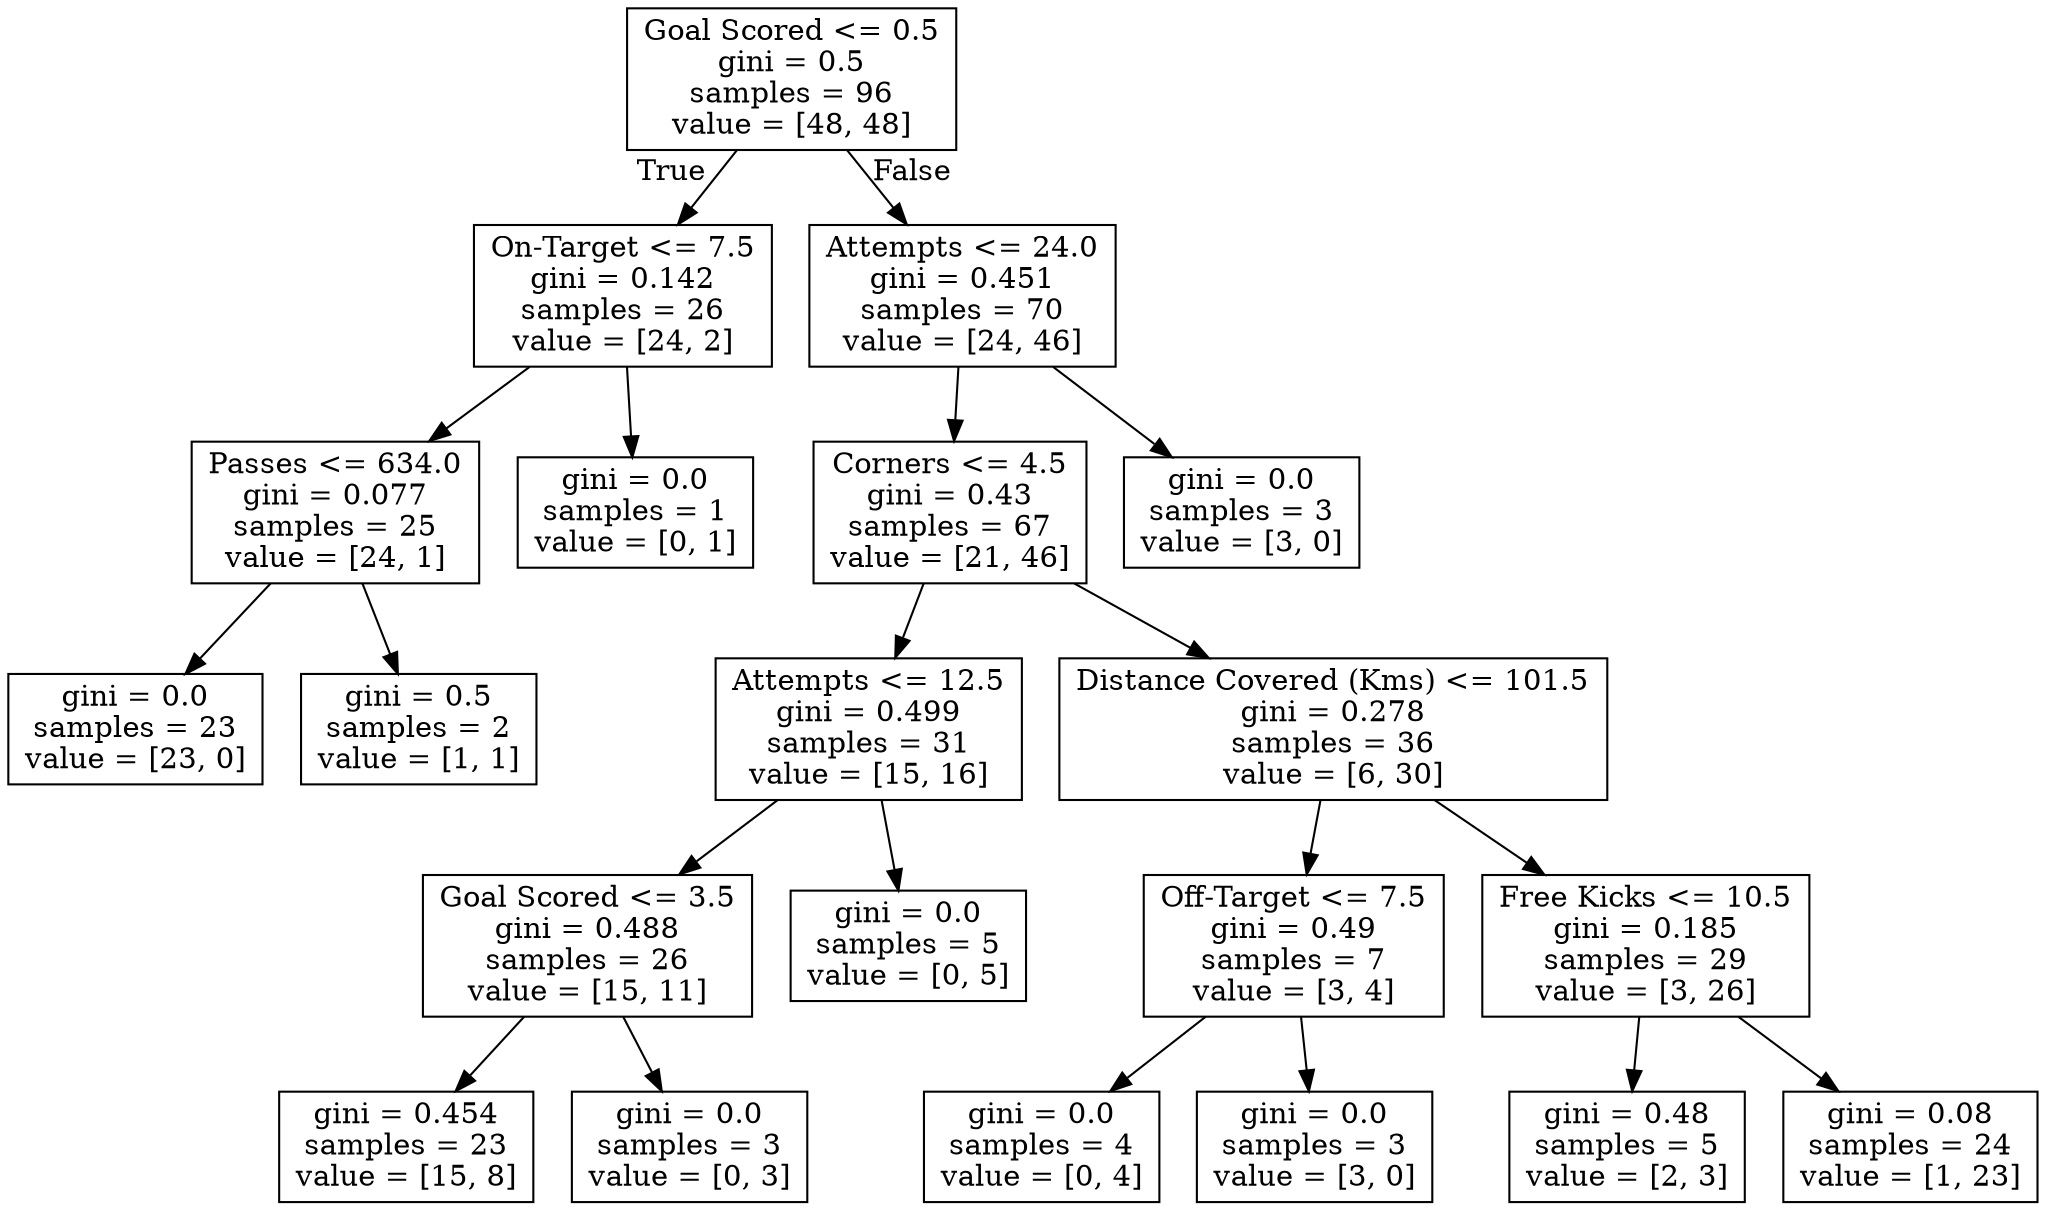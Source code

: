 digraph Tree {
node [shape=box] ;
0 [label="Goal Scored <= 0.5\ngini = 0.5\nsamples = 96\nvalue = [48, 48]"] ;
1 [label="On-Target <= 7.5\ngini = 0.142\nsamples = 26\nvalue = [24, 2]"] ;
0 -> 1 [labeldistance=2.5, labelangle=45, headlabel="True"] ;
2 [label="Passes <= 634.0\ngini = 0.077\nsamples = 25\nvalue = [24, 1]"] ;
1 -> 2 ;
3 [label="gini = 0.0\nsamples = 23\nvalue = [23, 0]"] ;
2 -> 3 ;
4 [label="gini = 0.5\nsamples = 2\nvalue = [1, 1]"] ;
2 -> 4 ;
5 [label="gini = 0.0\nsamples = 1\nvalue = [0, 1]"] ;
1 -> 5 ;
6 [label="Attempts <= 24.0\ngini = 0.451\nsamples = 70\nvalue = [24, 46]"] ;
0 -> 6 [labeldistance=2.5, labelangle=-45, headlabel="False"] ;
7 [label="Corners <= 4.5\ngini = 0.43\nsamples = 67\nvalue = [21, 46]"] ;
6 -> 7 ;
8 [label="Attempts <= 12.5\ngini = 0.499\nsamples = 31\nvalue = [15, 16]"] ;
7 -> 8 ;
9 [label="Goal Scored <= 3.5\ngini = 0.488\nsamples = 26\nvalue = [15, 11]"] ;
8 -> 9 ;
10 [label="gini = 0.454\nsamples = 23\nvalue = [15, 8]"] ;
9 -> 10 ;
11 [label="gini = 0.0\nsamples = 3\nvalue = [0, 3]"] ;
9 -> 11 ;
12 [label="gini = 0.0\nsamples = 5\nvalue = [0, 5]"] ;
8 -> 12 ;
13 [label="Distance Covered (Kms) <= 101.5\ngini = 0.278\nsamples = 36\nvalue = [6, 30]"] ;
7 -> 13 ;
14 [label="Off-Target <= 7.5\ngini = 0.49\nsamples = 7\nvalue = [3, 4]"] ;
13 -> 14 ;
15 [label="gini = 0.0\nsamples = 4\nvalue = [0, 4]"] ;
14 -> 15 ;
16 [label="gini = 0.0\nsamples = 3\nvalue = [3, 0]"] ;
14 -> 16 ;
17 [label="Free Kicks <= 10.5\ngini = 0.185\nsamples = 29\nvalue = [3, 26]"] ;
13 -> 17 ;
18 [label="gini = 0.48\nsamples = 5\nvalue = [2, 3]"] ;
17 -> 18 ;
19 [label="gini = 0.08\nsamples = 24\nvalue = [1, 23]"] ;
17 -> 19 ;
20 [label="gini = 0.0\nsamples = 3\nvalue = [3, 0]"] ;
6 -> 20 ;
}